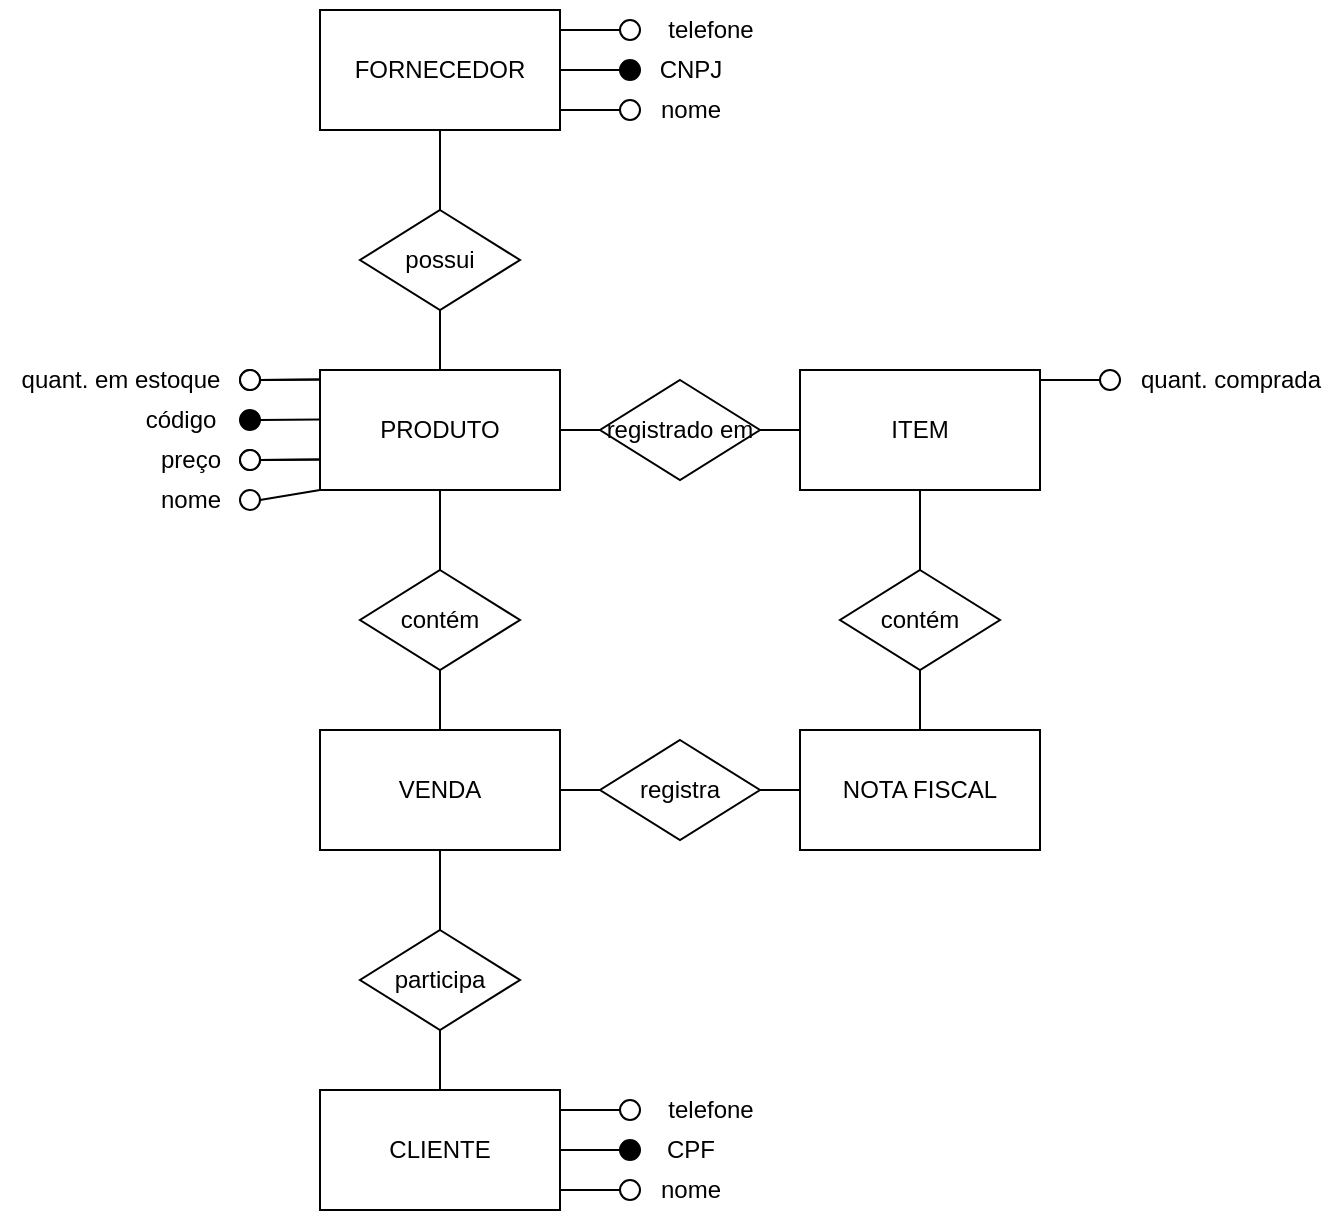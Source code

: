 <mxfile version="21.1.8" type="github">
  <diagram name="Página-1" id="ETAKhBSsJIIiWD8-yDzi">
    <mxGraphModel dx="1475" dy="381" grid="1" gridSize="10" guides="1" tooltips="1" connect="1" arrows="1" fold="1" page="1" pageScale="1" pageWidth="827" pageHeight="1169" math="0" shadow="0">
      <root>
        <mxCell id="0" />
        <mxCell id="1" parent="0" />
        <mxCell id="HX8ev9wCAKI_lF_zY04V-1" value="PRODUTO" style="rounded=0;whiteSpace=wrap;html=1;" vertex="1" parent="1">
          <mxGeometry x="120" y="240" width="120" height="60" as="geometry" />
        </mxCell>
        <mxCell id="HX8ev9wCAKI_lF_zY04V-2" value="FORNECEDOR" style="rounded=0;whiteSpace=wrap;html=1;" vertex="1" parent="1">
          <mxGeometry x="120" y="60" width="120" height="60" as="geometry" />
        </mxCell>
        <mxCell id="HX8ev9wCAKI_lF_zY04V-3" value="VENDA" style="whiteSpace=wrap;html=1;" vertex="1" parent="1">
          <mxGeometry x="120" y="420" width="120" height="60" as="geometry" />
        </mxCell>
        <mxCell id="HX8ev9wCAKI_lF_zY04V-4" value="NOTA FISCAL" style="whiteSpace=wrap;html=1;" vertex="1" parent="1">
          <mxGeometry x="360" y="420" width="120" height="60" as="geometry" />
        </mxCell>
        <mxCell id="HX8ev9wCAKI_lF_zY04V-5" value="CLIENTE" style="rounded=0;whiteSpace=wrap;html=1;" vertex="1" parent="1">
          <mxGeometry x="120" y="600" width="120" height="60" as="geometry" />
        </mxCell>
        <mxCell id="HX8ev9wCAKI_lF_zY04V-6" value="ITEM" style="rounded=0;whiteSpace=wrap;html=1;" vertex="1" parent="1">
          <mxGeometry x="360" y="240" width="120" height="60" as="geometry" />
        </mxCell>
        <mxCell id="HX8ev9wCAKI_lF_zY04V-7" value="&lt;span style=&quot;font-weight: normal;&quot;&gt;possui&lt;/span&gt;" style="rhombus;whiteSpace=wrap;html=1;fontStyle=1" vertex="1" parent="1">
          <mxGeometry x="140" y="160" width="80" height="50" as="geometry" />
        </mxCell>
        <mxCell id="HX8ev9wCAKI_lF_zY04V-9" value="contém" style="rhombus;whiteSpace=wrap;html=1;" vertex="1" parent="1">
          <mxGeometry x="140" y="340" width="80" height="50" as="geometry" />
        </mxCell>
        <mxCell id="HX8ev9wCAKI_lF_zY04V-10" value="contém" style="rhombus;whiteSpace=wrap;html=1;" vertex="1" parent="1">
          <mxGeometry x="380" y="340" width="80" height="50" as="geometry" />
        </mxCell>
        <mxCell id="HX8ev9wCAKI_lF_zY04V-11" value="registra" style="rhombus;whiteSpace=wrap;html=1;" vertex="1" parent="1">
          <mxGeometry x="260" y="425" width="80" height="50" as="geometry" />
        </mxCell>
        <mxCell id="HX8ev9wCAKI_lF_zY04V-12" value="registrado em" style="rhombus;whiteSpace=wrap;html=1;" vertex="1" parent="1">
          <mxGeometry x="260" y="245" width="80" height="50" as="geometry" />
        </mxCell>
        <mxCell id="HX8ev9wCAKI_lF_zY04V-13" value="participa" style="rhombus;whiteSpace=wrap;html=1;" vertex="1" parent="1">
          <mxGeometry x="140" y="520" width="80" height="50" as="geometry" />
        </mxCell>
        <mxCell id="HX8ev9wCAKI_lF_zY04V-14" value="" style="endArrow=none;html=1;rounded=0;entryX=0.5;entryY=1;entryDx=0;entryDy=0;exitX=0.5;exitY=0;exitDx=0;exitDy=0;" edge="1" parent="1" source="HX8ev9wCAKI_lF_zY04V-7" target="HX8ev9wCAKI_lF_zY04V-2">
          <mxGeometry width="50" height="50" relative="1" as="geometry">
            <mxPoint x="130" y="340" as="sourcePoint" />
            <mxPoint x="180" y="290" as="targetPoint" />
          </mxGeometry>
        </mxCell>
        <mxCell id="HX8ev9wCAKI_lF_zY04V-15" value="" style="endArrow=none;html=1;rounded=0;entryX=0.5;entryY=1;entryDx=0;entryDy=0;exitX=0.5;exitY=0;exitDx=0;exitDy=0;" edge="1" parent="1" source="HX8ev9wCAKI_lF_zY04V-1" target="HX8ev9wCAKI_lF_zY04V-7">
          <mxGeometry width="50" height="50" relative="1" as="geometry">
            <mxPoint x="130" y="340" as="sourcePoint" />
            <mxPoint x="180" y="290" as="targetPoint" />
          </mxGeometry>
        </mxCell>
        <mxCell id="HX8ev9wCAKI_lF_zY04V-16" value="" style="endArrow=none;html=1;rounded=0;entryX=0.5;entryY=1;entryDx=0;entryDy=0;exitX=0.5;exitY=0;exitDx=0;exitDy=0;" edge="1" parent="1" source="HX8ev9wCAKI_lF_zY04V-9" target="HX8ev9wCAKI_lF_zY04V-1">
          <mxGeometry width="50" height="50" relative="1" as="geometry">
            <mxPoint x="130" y="340" as="sourcePoint" />
            <mxPoint x="180" y="290" as="targetPoint" />
          </mxGeometry>
        </mxCell>
        <mxCell id="HX8ev9wCAKI_lF_zY04V-17" value="" style="endArrow=none;html=1;rounded=0;entryX=0.5;entryY=1;entryDx=0;entryDy=0;exitX=0.5;exitY=0;exitDx=0;exitDy=0;" edge="1" parent="1" source="HX8ev9wCAKI_lF_zY04V-3" target="HX8ev9wCAKI_lF_zY04V-9">
          <mxGeometry width="50" height="50" relative="1" as="geometry">
            <mxPoint x="130" y="340" as="sourcePoint" />
            <mxPoint x="180" y="290" as="targetPoint" />
          </mxGeometry>
        </mxCell>
        <mxCell id="HX8ev9wCAKI_lF_zY04V-18" value="" style="endArrow=none;html=1;rounded=0;entryX=0.5;entryY=1;entryDx=0;entryDy=0;exitX=0.5;exitY=0;exitDx=0;exitDy=0;" edge="1" parent="1" source="HX8ev9wCAKI_lF_zY04V-13" target="HX8ev9wCAKI_lF_zY04V-3">
          <mxGeometry width="50" height="50" relative="1" as="geometry">
            <mxPoint x="130" y="450" as="sourcePoint" />
            <mxPoint x="180" y="400" as="targetPoint" />
          </mxGeometry>
        </mxCell>
        <mxCell id="HX8ev9wCAKI_lF_zY04V-20" value="" style="endArrow=none;html=1;rounded=0;exitX=0.5;exitY=1;exitDx=0;exitDy=0;entryX=0.5;entryY=0;entryDx=0;entryDy=0;" edge="1" parent="1" source="HX8ev9wCAKI_lF_zY04V-13" target="HX8ev9wCAKI_lF_zY04V-5">
          <mxGeometry width="50" height="50" relative="1" as="geometry">
            <mxPoint x="130" y="450" as="sourcePoint" />
            <mxPoint x="180" y="400" as="targetPoint" />
          </mxGeometry>
        </mxCell>
        <mxCell id="HX8ev9wCAKI_lF_zY04V-21" value="" style="endArrow=none;html=1;rounded=0;entryX=0;entryY=0.5;entryDx=0;entryDy=0;exitX=1;exitY=0.5;exitDx=0;exitDy=0;" edge="1" parent="1" source="HX8ev9wCAKI_lF_zY04V-3" target="HX8ev9wCAKI_lF_zY04V-11">
          <mxGeometry width="50" height="50" relative="1" as="geometry">
            <mxPoint x="190" y="430" as="sourcePoint" />
            <mxPoint x="240" y="380" as="targetPoint" />
          </mxGeometry>
        </mxCell>
        <mxCell id="HX8ev9wCAKI_lF_zY04V-22" value="" style="endArrow=none;html=1;rounded=0;entryX=0;entryY=0.5;entryDx=0;entryDy=0;" edge="1" parent="1" target="HX8ev9wCAKI_lF_zY04V-4">
          <mxGeometry width="50" height="50" relative="1" as="geometry">
            <mxPoint x="340" y="450" as="sourcePoint" />
            <mxPoint x="270" y="460" as="targetPoint" />
          </mxGeometry>
        </mxCell>
        <mxCell id="HX8ev9wCAKI_lF_zY04V-23" value="" style="endArrow=none;html=1;rounded=0;entryX=0.5;entryY=1;entryDx=0;entryDy=0;exitX=0.5;exitY=0;exitDx=0;exitDy=0;" edge="1" parent="1" source="HX8ev9wCAKI_lF_zY04V-4" target="HX8ev9wCAKI_lF_zY04V-10">
          <mxGeometry width="50" height="50" relative="1" as="geometry">
            <mxPoint x="250" y="460" as="sourcePoint" />
            <mxPoint x="300" y="410" as="targetPoint" />
          </mxGeometry>
        </mxCell>
        <mxCell id="HX8ev9wCAKI_lF_zY04V-24" value="" style="endArrow=none;html=1;rounded=0;entryX=0.5;entryY=1;entryDx=0;entryDy=0;exitX=0.5;exitY=0;exitDx=0;exitDy=0;" edge="1" parent="1" source="HX8ev9wCAKI_lF_zY04V-10" target="HX8ev9wCAKI_lF_zY04V-6">
          <mxGeometry width="50" height="50" relative="1" as="geometry">
            <mxPoint x="430" y="430" as="sourcePoint" />
            <mxPoint x="430" y="400" as="targetPoint" />
          </mxGeometry>
        </mxCell>
        <mxCell id="HX8ev9wCAKI_lF_zY04V-25" value="" style="endArrow=none;html=1;rounded=0;entryX=0;entryY=0.5;entryDx=0;entryDy=0;exitX=1;exitY=0.5;exitDx=0;exitDy=0;" edge="1" parent="1" source="HX8ev9wCAKI_lF_zY04V-12" target="HX8ev9wCAKI_lF_zY04V-6">
          <mxGeometry width="50" height="50" relative="1" as="geometry">
            <mxPoint x="350" y="340" as="sourcePoint" />
            <mxPoint x="400" y="290" as="targetPoint" />
          </mxGeometry>
        </mxCell>
        <mxCell id="HX8ev9wCAKI_lF_zY04V-26" value="" style="endArrow=none;html=1;rounded=0;entryX=1;entryY=0.5;entryDx=0;entryDy=0;exitX=0;exitY=0.5;exitDx=0;exitDy=0;" edge="1" parent="1" source="HX8ev9wCAKI_lF_zY04V-12" target="HX8ev9wCAKI_lF_zY04V-1">
          <mxGeometry width="50" height="50" relative="1" as="geometry">
            <mxPoint x="350" y="340" as="sourcePoint" />
            <mxPoint x="400" y="290" as="targetPoint" />
          </mxGeometry>
        </mxCell>
        <mxCell id="HX8ev9wCAKI_lF_zY04V-27" value="" style="endArrow=none;html=1;rounded=0;entryX=0.5;entryY=1;entryDx=0;entryDy=0;exitX=0.375;exitY=0;exitDx=0;exitDy=0;exitPerimeter=0;" edge="1" parent="1">
          <mxGeometry width="50" height="50" relative="1" as="geometry">
            <mxPoint x="265" y="65" as="sourcePoint" />
            <mxPoint x="265" y="65" as="targetPoint" />
          </mxGeometry>
        </mxCell>
        <mxCell id="HX8ev9wCAKI_lF_zY04V-28" value="" style="ellipse;whiteSpace=wrap;html=1;aspect=fixed;" vertex="1" parent="1">
          <mxGeometry x="270" y="65" width="10" height="10" as="geometry" />
        </mxCell>
        <mxCell id="HX8ev9wCAKI_lF_zY04V-29" value="" style="endArrow=none;html=1;rounded=0;exitX=1;exitY=0.25;exitDx=0;exitDy=0;entryX=0;entryY=0.5;entryDx=0;entryDy=0;" edge="1" parent="1" target="HX8ev9wCAKI_lF_zY04V-28">
          <mxGeometry width="50" height="50" relative="1" as="geometry">
            <mxPoint x="240" y="70" as="sourcePoint" />
            <mxPoint x="275" y="70" as="targetPoint" />
          </mxGeometry>
        </mxCell>
        <mxCell id="HX8ev9wCAKI_lF_zY04V-30" value="" style="ellipse;whiteSpace=wrap;html=1;aspect=fixed;fillColor=#000000;" vertex="1" parent="1">
          <mxGeometry x="270" y="85" width="10" height="10" as="geometry" />
        </mxCell>
        <mxCell id="HX8ev9wCAKI_lF_zY04V-31" value="" style="endArrow=none;html=1;rounded=0;exitX=1;exitY=0.25;exitDx=0;exitDy=0;entryX=0;entryY=0.5;entryDx=0;entryDy=0;" edge="1" parent="1" target="HX8ev9wCAKI_lF_zY04V-30">
          <mxGeometry width="50" height="50" relative="1" as="geometry">
            <mxPoint x="240" y="90" as="sourcePoint" />
            <mxPoint x="275" y="90" as="targetPoint" />
          </mxGeometry>
        </mxCell>
        <mxCell id="HX8ev9wCAKI_lF_zY04V-32" value="" style="ellipse;whiteSpace=wrap;html=1;aspect=fixed;" vertex="1" parent="1">
          <mxGeometry x="270" y="105" width="10" height="10" as="geometry" />
        </mxCell>
        <mxCell id="HX8ev9wCAKI_lF_zY04V-33" value="" style="endArrow=none;html=1;rounded=0;exitX=1;exitY=0.25;exitDx=0;exitDy=0;entryX=0;entryY=0.5;entryDx=0;entryDy=0;" edge="1" parent="1" target="HX8ev9wCAKI_lF_zY04V-32">
          <mxGeometry width="50" height="50" relative="1" as="geometry">
            <mxPoint x="240" y="110" as="sourcePoint" />
            <mxPoint x="275" y="110" as="targetPoint" />
          </mxGeometry>
        </mxCell>
        <mxCell id="HX8ev9wCAKI_lF_zY04V-35" value="CNPJ" style="text;html=1;align=center;verticalAlign=middle;resizable=0;points=[];autosize=1;strokeColor=none;fillColor=none;" vertex="1" parent="1">
          <mxGeometry x="280" y="75" width="50" height="30" as="geometry" />
        </mxCell>
        <mxCell id="HX8ev9wCAKI_lF_zY04V-36" value="nome" style="text;html=1;align=center;verticalAlign=middle;resizable=0;points=[];autosize=1;strokeColor=none;fillColor=none;" vertex="1" parent="1">
          <mxGeometry x="280" y="95" width="50" height="30" as="geometry" />
        </mxCell>
        <mxCell id="HX8ev9wCAKI_lF_zY04V-37" value="telefone" style="text;html=1;align=center;verticalAlign=middle;resizable=0;points=[];autosize=1;strokeColor=none;fillColor=none;" vertex="1" parent="1">
          <mxGeometry x="280" y="55" width="70" height="30" as="geometry" />
        </mxCell>
        <mxCell id="HX8ev9wCAKI_lF_zY04V-46" value="" style="ellipse;whiteSpace=wrap;html=1;aspect=fixed;fontStyle=1" vertex="1" parent="1">
          <mxGeometry x="80" y="240" width="10" height="10" as="geometry" />
        </mxCell>
        <mxCell id="HX8ev9wCAKI_lF_zY04V-47" value="" style="endArrow=none;html=1;rounded=0;exitX=1;exitY=0.5;exitDx=0;exitDy=0;entryX=0;entryY=0.5;entryDx=0;entryDy=0;fontStyle=1" edge="1" parent="1" source="HX8ev9wCAKI_lF_zY04V-46">
          <mxGeometry width="50" height="50" relative="1" as="geometry">
            <mxPoint x="90" y="244.8" as="sourcePoint" />
            <mxPoint x="120" y="244.8" as="targetPoint" />
          </mxGeometry>
        </mxCell>
        <mxCell id="HX8ev9wCAKI_lF_zY04V-49" value="" style="ellipse;whiteSpace=wrap;html=1;aspect=fixed;fillColor=#000000;" vertex="1" parent="1">
          <mxGeometry x="80" y="260" width="10" height="10" as="geometry" />
        </mxCell>
        <mxCell id="HX8ev9wCAKI_lF_zY04V-50" value="" style="endArrow=none;html=1;rounded=0;exitX=1;exitY=0.5;exitDx=0;exitDy=0;entryX=0;entryY=0.5;entryDx=0;entryDy=0;" edge="1" parent="1" source="HX8ev9wCAKI_lF_zY04V-49">
          <mxGeometry width="50" height="50" relative="1" as="geometry">
            <mxPoint x="90" y="264.8" as="sourcePoint" />
            <mxPoint x="120" y="264.8" as="targetPoint" />
          </mxGeometry>
        </mxCell>
        <mxCell id="HX8ev9wCAKI_lF_zY04V-52" value="" style="ellipse;whiteSpace=wrap;html=1;aspect=fixed;" vertex="1" parent="1">
          <mxGeometry x="80" y="240" width="10" height="10" as="geometry" />
        </mxCell>
        <mxCell id="HX8ev9wCAKI_lF_zY04V-53" value="" style="endArrow=none;html=1;rounded=0;exitX=1;exitY=0.5;exitDx=0;exitDy=0;entryX=0;entryY=0.5;entryDx=0;entryDy=0;" edge="1" parent="1" source="HX8ev9wCAKI_lF_zY04V-52">
          <mxGeometry width="50" height="50" relative="1" as="geometry">
            <mxPoint x="90" y="244.8" as="sourcePoint" />
            <mxPoint x="120" y="244.8" as="targetPoint" />
          </mxGeometry>
        </mxCell>
        <mxCell id="HX8ev9wCAKI_lF_zY04V-54" value="quant. em estoque" style="text;html=1;align=center;verticalAlign=middle;resizable=0;points=[];autosize=1;strokeColor=none;fillColor=none;" vertex="1" parent="1">
          <mxGeometry x="-40" y="230" width="120" height="30" as="geometry" />
        </mxCell>
        <mxCell id="HX8ev9wCAKI_lF_zY04V-55" value="código" style="text;html=1;align=center;verticalAlign=middle;resizable=0;points=[];autosize=1;strokeColor=none;fillColor=none;" vertex="1" parent="1">
          <mxGeometry x="20" y="250" width="60" height="30" as="geometry" />
        </mxCell>
        <mxCell id="HX8ev9wCAKI_lF_zY04V-56" value="" style="ellipse;whiteSpace=wrap;html=1;aspect=fixed;fontStyle=1" vertex="1" parent="1">
          <mxGeometry x="80" y="280" width="10" height="10" as="geometry" />
        </mxCell>
        <mxCell id="HX8ev9wCAKI_lF_zY04V-57" value="" style="endArrow=none;html=1;rounded=0;exitX=1;exitY=0.5;exitDx=0;exitDy=0;entryX=0;entryY=0.5;entryDx=0;entryDy=0;fontStyle=1" edge="1" parent="1" source="HX8ev9wCAKI_lF_zY04V-56">
          <mxGeometry width="50" height="50" relative="1" as="geometry">
            <mxPoint x="90" y="284.8" as="sourcePoint" />
            <mxPoint x="120" y="284.8" as="targetPoint" />
          </mxGeometry>
        </mxCell>
        <mxCell id="HX8ev9wCAKI_lF_zY04V-58" value="" style="ellipse;whiteSpace=wrap;html=1;aspect=fixed;" vertex="1" parent="1">
          <mxGeometry x="80" y="280" width="10" height="10" as="geometry" />
        </mxCell>
        <mxCell id="HX8ev9wCAKI_lF_zY04V-59" value="" style="endArrow=none;html=1;rounded=0;exitX=1;exitY=0.5;exitDx=0;exitDy=0;entryX=0;entryY=0.5;entryDx=0;entryDy=0;" edge="1" parent="1" source="HX8ev9wCAKI_lF_zY04V-58">
          <mxGeometry width="50" height="50" relative="1" as="geometry">
            <mxPoint x="90" y="284.8" as="sourcePoint" />
            <mxPoint x="120" y="284.8" as="targetPoint" />
          </mxGeometry>
        </mxCell>
        <mxCell id="HX8ev9wCAKI_lF_zY04V-60" value="preço" style="text;html=1;align=center;verticalAlign=middle;resizable=0;points=[];autosize=1;strokeColor=none;fillColor=none;" vertex="1" parent="1">
          <mxGeometry x="30" y="270" width="50" height="30" as="geometry" />
        </mxCell>
        <mxCell id="HX8ev9wCAKI_lF_zY04V-63" value="" style="ellipse;whiteSpace=wrap;html=1;aspect=fixed;" vertex="1" parent="1">
          <mxGeometry x="80" y="300" width="10" height="10" as="geometry" />
        </mxCell>
        <mxCell id="HX8ev9wCAKI_lF_zY04V-64" value="" style="endArrow=none;html=1;rounded=0;exitX=1;exitY=0.5;exitDx=0;exitDy=0;entryX=0;entryY=1;entryDx=0;entryDy=0;" edge="1" parent="1" source="HX8ev9wCAKI_lF_zY04V-63" target="HX8ev9wCAKI_lF_zY04V-1">
          <mxGeometry width="50" height="50" relative="1" as="geometry">
            <mxPoint x="90" y="314.8" as="sourcePoint" />
            <mxPoint x="120" y="314.8" as="targetPoint" />
          </mxGeometry>
        </mxCell>
        <mxCell id="HX8ev9wCAKI_lF_zY04V-65" value="nome" style="text;html=1;align=center;verticalAlign=middle;resizable=0;points=[];autosize=1;strokeColor=none;fillColor=none;" vertex="1" parent="1">
          <mxGeometry x="30" y="290" width="50" height="30" as="geometry" />
        </mxCell>
        <mxCell id="HX8ev9wCAKI_lF_zY04V-67" value="" style="ellipse;whiteSpace=wrap;html=1;aspect=fixed;" vertex="1" parent="1">
          <mxGeometry x="510" y="240" width="10" height="10" as="geometry" />
        </mxCell>
        <mxCell id="HX8ev9wCAKI_lF_zY04V-68" value="" style="endArrow=none;html=1;rounded=0;exitX=1;exitY=0.25;exitDx=0;exitDy=0;entryX=0;entryY=0.5;entryDx=0;entryDy=0;" edge="1" parent="1" target="HX8ev9wCAKI_lF_zY04V-67">
          <mxGeometry width="50" height="50" relative="1" as="geometry">
            <mxPoint x="480" y="245" as="sourcePoint" />
            <mxPoint x="515" y="245" as="targetPoint" />
          </mxGeometry>
        </mxCell>
        <mxCell id="HX8ev9wCAKI_lF_zY04V-69" value="quant. comprada" style="text;html=1;align=center;verticalAlign=middle;resizable=0;points=[];autosize=1;strokeColor=none;fillColor=none;" vertex="1" parent="1">
          <mxGeometry x="520" y="230" width="110" height="30" as="geometry" />
        </mxCell>
        <mxCell id="HX8ev9wCAKI_lF_zY04V-70" value="" style="endArrow=none;html=1;rounded=0;entryX=0.5;entryY=1;entryDx=0;entryDy=0;exitX=0.375;exitY=0;exitDx=0;exitDy=0;exitPerimeter=0;" edge="1" parent="1">
          <mxGeometry width="50" height="50" relative="1" as="geometry">
            <mxPoint x="265" y="605" as="sourcePoint" />
            <mxPoint x="265" y="605" as="targetPoint" />
          </mxGeometry>
        </mxCell>
        <mxCell id="HX8ev9wCAKI_lF_zY04V-71" value="" style="ellipse;whiteSpace=wrap;html=1;aspect=fixed;" vertex="1" parent="1">
          <mxGeometry x="270" y="605" width="10" height="10" as="geometry" />
        </mxCell>
        <mxCell id="HX8ev9wCAKI_lF_zY04V-72" value="" style="endArrow=none;html=1;rounded=0;exitX=1;exitY=0.25;exitDx=0;exitDy=0;entryX=0;entryY=0.5;entryDx=0;entryDy=0;" edge="1" parent="1" target="HX8ev9wCAKI_lF_zY04V-71">
          <mxGeometry width="50" height="50" relative="1" as="geometry">
            <mxPoint x="240" y="610" as="sourcePoint" />
            <mxPoint x="275" y="610" as="targetPoint" />
          </mxGeometry>
        </mxCell>
        <mxCell id="HX8ev9wCAKI_lF_zY04V-73" value="" style="ellipse;whiteSpace=wrap;html=1;aspect=fixed;fillColor=#000000;" vertex="1" parent="1">
          <mxGeometry x="270" y="625" width="10" height="10" as="geometry" />
        </mxCell>
        <mxCell id="HX8ev9wCAKI_lF_zY04V-74" value="" style="endArrow=none;html=1;rounded=0;exitX=1;exitY=0.25;exitDx=0;exitDy=0;entryX=0;entryY=0.5;entryDx=0;entryDy=0;" edge="1" parent="1" target="HX8ev9wCAKI_lF_zY04V-73">
          <mxGeometry width="50" height="50" relative="1" as="geometry">
            <mxPoint x="240" y="630" as="sourcePoint" />
            <mxPoint x="275" y="630" as="targetPoint" />
          </mxGeometry>
        </mxCell>
        <mxCell id="HX8ev9wCAKI_lF_zY04V-75" value="" style="ellipse;whiteSpace=wrap;html=1;aspect=fixed;" vertex="1" parent="1">
          <mxGeometry x="270" y="645" width="10" height="10" as="geometry" />
        </mxCell>
        <mxCell id="HX8ev9wCAKI_lF_zY04V-76" value="" style="endArrow=none;html=1;rounded=0;exitX=1;exitY=0.25;exitDx=0;exitDy=0;entryX=0;entryY=0.5;entryDx=0;entryDy=0;" edge="1" parent="1" target="HX8ev9wCAKI_lF_zY04V-75">
          <mxGeometry width="50" height="50" relative="1" as="geometry">
            <mxPoint x="240" y="650" as="sourcePoint" />
            <mxPoint x="275" y="650" as="targetPoint" />
          </mxGeometry>
        </mxCell>
        <mxCell id="HX8ev9wCAKI_lF_zY04V-77" value="CPF" style="text;html=1;align=center;verticalAlign=middle;resizable=0;points=[];autosize=1;strokeColor=none;fillColor=none;" vertex="1" parent="1">
          <mxGeometry x="280" y="615" width="50" height="30" as="geometry" />
        </mxCell>
        <mxCell id="HX8ev9wCAKI_lF_zY04V-78" value="nome" style="text;html=1;align=center;verticalAlign=middle;resizable=0;points=[];autosize=1;strokeColor=none;fillColor=none;" vertex="1" parent="1">
          <mxGeometry x="280" y="635" width="50" height="30" as="geometry" />
        </mxCell>
        <mxCell id="HX8ev9wCAKI_lF_zY04V-79" value="telefone" style="text;html=1;align=center;verticalAlign=middle;resizable=0;points=[];autosize=1;strokeColor=none;fillColor=none;" vertex="1" parent="1">
          <mxGeometry x="280" y="595" width="70" height="30" as="geometry" />
        </mxCell>
      </root>
    </mxGraphModel>
  </diagram>
</mxfile>
